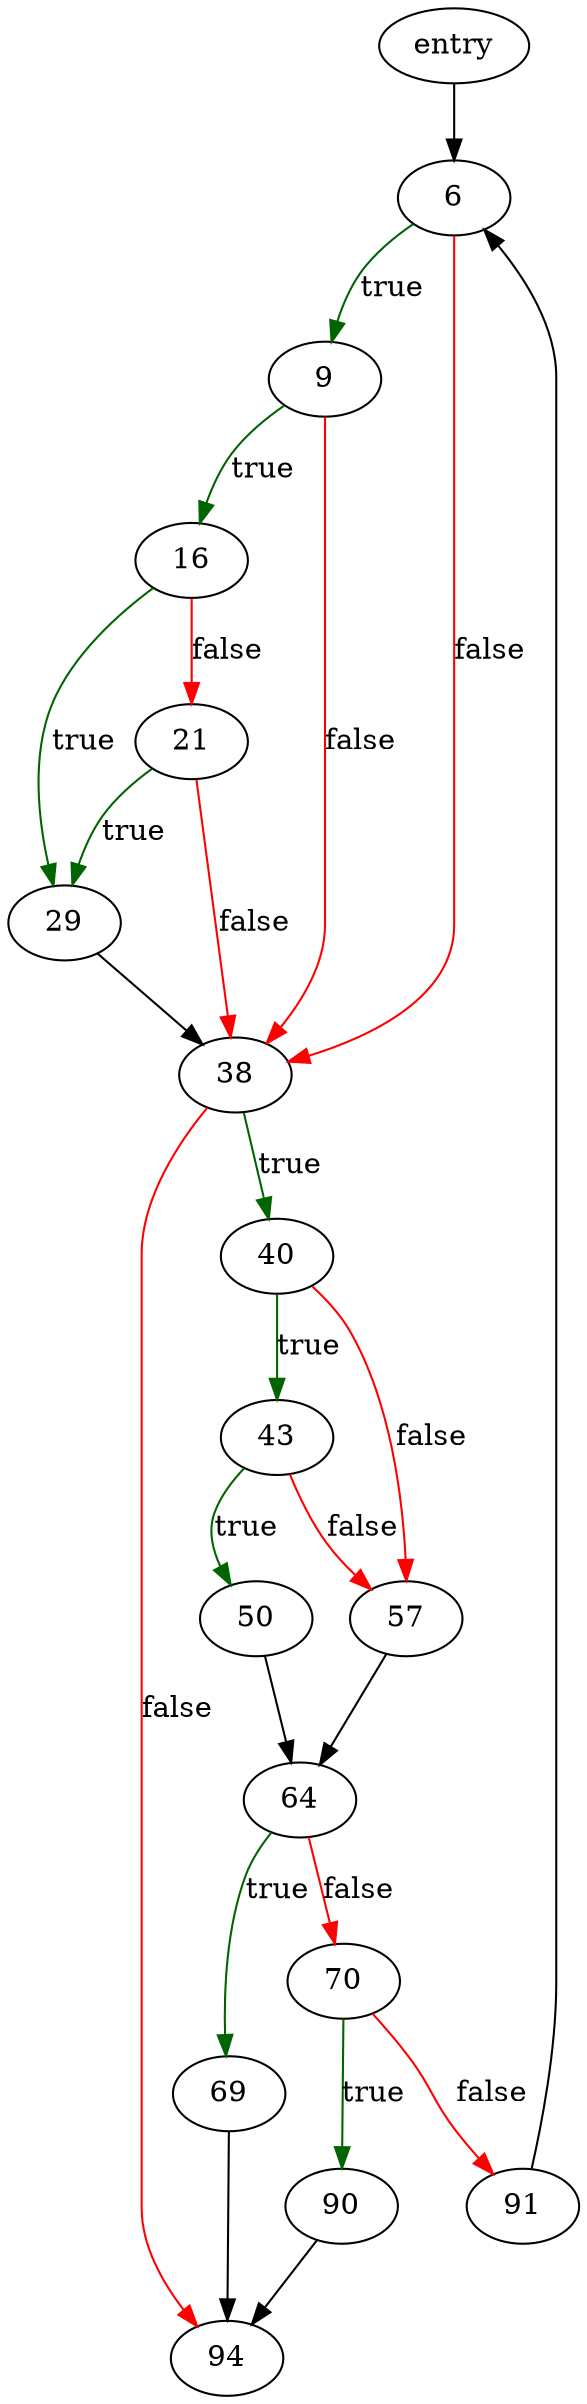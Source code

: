 digraph "disableTerm" {
	// Node definitions.
	2 [label=entry];
	6;
	9;
	16;
	21;
	29;
	38;
	40;
	43;
	50;
	57;
	64;
	69;
	70;
	90;
	91;
	94;

	// Edge definitions.
	2 -> 6;
	6 -> 9 [
		color=darkgreen
		label=true
	];
	6 -> 38 [
		color=red
		label=false
	];
	9 -> 16 [
		color=darkgreen
		label=true
	];
	9 -> 38 [
		color=red
		label=false
	];
	16 -> 21 [
		color=red
		label=false
	];
	16 -> 29 [
		color=darkgreen
		label=true
	];
	21 -> 29 [
		color=darkgreen
		label=true
	];
	21 -> 38 [
		color=red
		label=false
	];
	29 -> 38;
	38 -> 40 [
		color=darkgreen
		label=true
	];
	38 -> 94 [
		color=red
		label=false
	];
	40 -> 43 [
		color=darkgreen
		label=true
	];
	40 -> 57 [
		color=red
		label=false
	];
	43 -> 50 [
		color=darkgreen
		label=true
	];
	43 -> 57 [
		color=red
		label=false
	];
	50 -> 64;
	57 -> 64;
	64 -> 69 [
		color=darkgreen
		label=true
	];
	64 -> 70 [
		color=red
		label=false
	];
	69 -> 94;
	70 -> 90 [
		color=darkgreen
		label=true
	];
	70 -> 91 [
		color=red
		label=false
	];
	90 -> 94;
	91 -> 6;
}